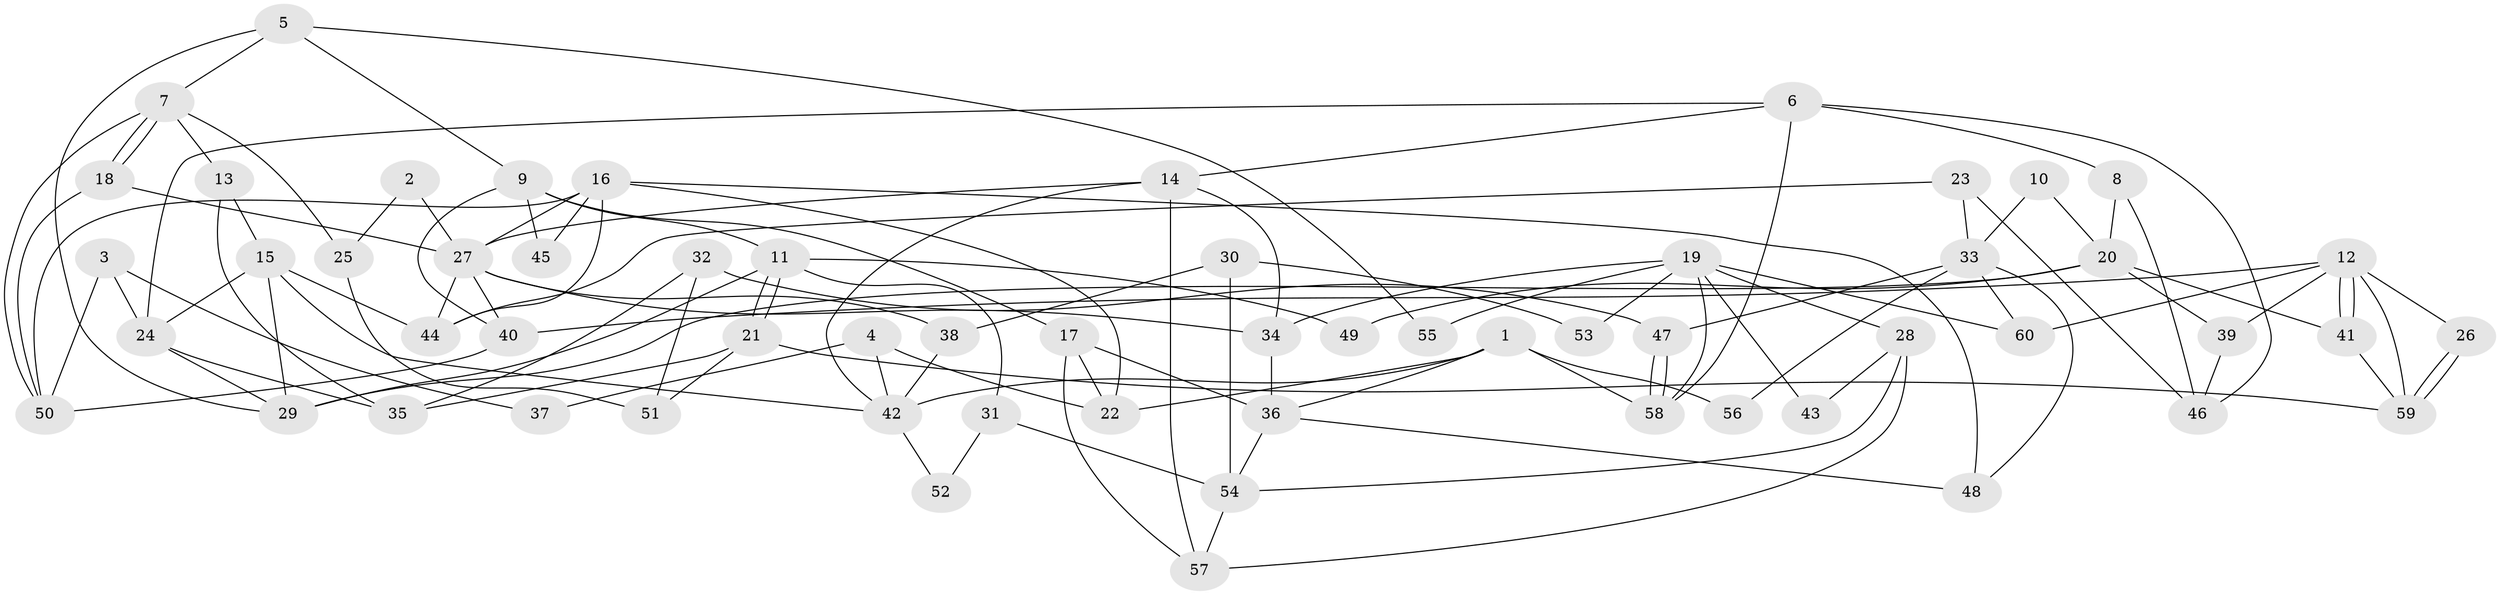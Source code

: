 // Generated by graph-tools (version 1.1) at 2025/15/03/09/25 04:15:11]
// undirected, 60 vertices, 120 edges
graph export_dot {
graph [start="1"]
  node [color=gray90,style=filled];
  1;
  2;
  3;
  4;
  5;
  6;
  7;
  8;
  9;
  10;
  11;
  12;
  13;
  14;
  15;
  16;
  17;
  18;
  19;
  20;
  21;
  22;
  23;
  24;
  25;
  26;
  27;
  28;
  29;
  30;
  31;
  32;
  33;
  34;
  35;
  36;
  37;
  38;
  39;
  40;
  41;
  42;
  43;
  44;
  45;
  46;
  47;
  48;
  49;
  50;
  51;
  52;
  53;
  54;
  55;
  56;
  57;
  58;
  59;
  60;
  1 -- 36;
  1 -- 58;
  1 -- 22;
  1 -- 42;
  1 -- 56;
  2 -- 27;
  2 -- 25;
  3 -- 50;
  3 -- 24;
  3 -- 37;
  4 -- 42;
  4 -- 22;
  4 -- 37;
  5 -- 9;
  5 -- 29;
  5 -- 7;
  5 -- 55;
  6 -- 14;
  6 -- 46;
  6 -- 8;
  6 -- 24;
  6 -- 58;
  7 -- 18;
  7 -- 18;
  7 -- 13;
  7 -- 25;
  7 -- 50;
  8 -- 20;
  8 -- 46;
  9 -- 11;
  9 -- 40;
  9 -- 17;
  9 -- 45;
  10 -- 33;
  10 -- 20;
  11 -- 21;
  11 -- 21;
  11 -- 29;
  11 -- 31;
  11 -- 49;
  12 -- 41;
  12 -- 41;
  12 -- 40;
  12 -- 26;
  12 -- 39;
  12 -- 59;
  12 -- 60;
  13 -- 15;
  13 -- 35;
  14 -- 34;
  14 -- 42;
  14 -- 27;
  14 -- 57;
  15 -- 44;
  15 -- 24;
  15 -- 29;
  15 -- 42;
  16 -- 48;
  16 -- 50;
  16 -- 22;
  16 -- 27;
  16 -- 44;
  16 -- 45;
  17 -- 22;
  17 -- 36;
  17 -- 57;
  18 -- 27;
  18 -- 50;
  19 -- 58;
  19 -- 28;
  19 -- 34;
  19 -- 43;
  19 -- 53;
  19 -- 55;
  19 -- 60;
  20 -- 41;
  20 -- 29;
  20 -- 39;
  20 -- 49;
  21 -- 59;
  21 -- 35;
  21 -- 51;
  23 -- 44;
  23 -- 46;
  23 -- 33;
  24 -- 35;
  24 -- 29;
  25 -- 51;
  26 -- 59;
  26 -- 59;
  27 -- 34;
  27 -- 38;
  27 -- 40;
  27 -- 44;
  28 -- 57;
  28 -- 54;
  28 -- 43;
  30 -- 38;
  30 -- 54;
  30 -- 53;
  31 -- 54;
  31 -- 52;
  32 -- 47;
  32 -- 35;
  32 -- 51;
  33 -- 60;
  33 -- 47;
  33 -- 48;
  33 -- 56;
  34 -- 36;
  36 -- 48;
  36 -- 54;
  38 -- 42;
  39 -- 46;
  40 -- 50;
  41 -- 59;
  42 -- 52;
  47 -- 58;
  47 -- 58;
  54 -- 57;
}
